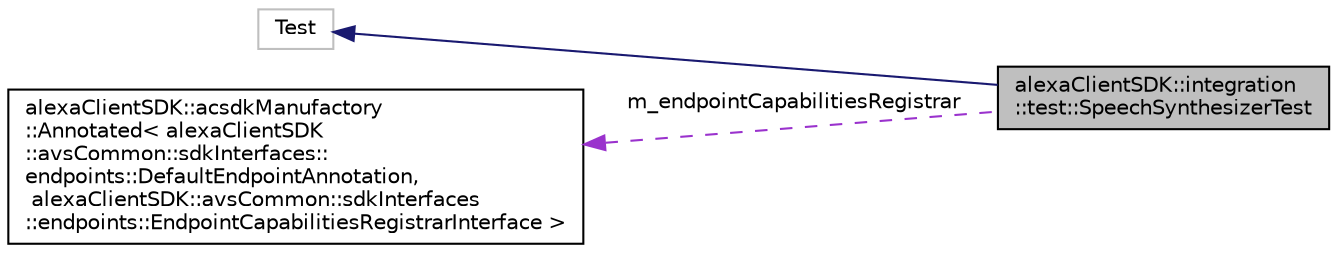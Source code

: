 digraph "alexaClientSDK::integration::test::SpeechSynthesizerTest"
{
 // LATEX_PDF_SIZE
  edge [fontname="Helvetica",fontsize="10",labelfontname="Helvetica",labelfontsize="10"];
  node [fontname="Helvetica",fontsize="10",shape=record];
  rankdir="LR";
  Node1 [label="alexaClientSDK::integration\l::test::SpeechSynthesizerTest",height=0.2,width=0.4,color="black", fillcolor="grey75", style="filled", fontcolor="black",tooltip=" "];
  Node2 -> Node1 [dir="back",color="midnightblue",fontsize="10",style="solid",fontname="Helvetica"];
  Node2 [label="Test",height=0.2,width=0.4,color="grey75", fillcolor="white", style="filled",tooltip=" "];
  Node3 -> Node1 [dir="back",color="darkorchid3",fontsize="10",style="dashed",label=" m_endpointCapabilitiesRegistrar" ,fontname="Helvetica"];
  Node3 [label="alexaClientSDK::acsdkManufactory\l::Annotated\< alexaClientSDK\l::avsCommon::sdkInterfaces::\lendpoints::DefaultEndpointAnnotation,\l alexaClientSDK::avsCommon::sdkInterfaces\l::endpoints::EndpointCapabilitiesRegistrarInterface \>",height=0.2,width=0.4,color="black", fillcolor="white", style="filled",URL="$structalexa_client_s_d_k_1_1acsdk_manufactory_1_1_annotated.html",tooltip=" "];
}
